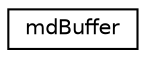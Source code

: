 digraph "Graphical Class Hierarchy"
{
  edge [fontname="Helvetica",fontsize="10",labelfontname="Helvetica",labelfontsize="10"];
  node [fontname="Helvetica",fontsize="10",shape=record];
  rankdir="LR";
  Node0 [label="mdBuffer",height=0.2,width=0.4,color="black", fillcolor="white", style="filled",URL="$structmdBuffer.html"];
}
